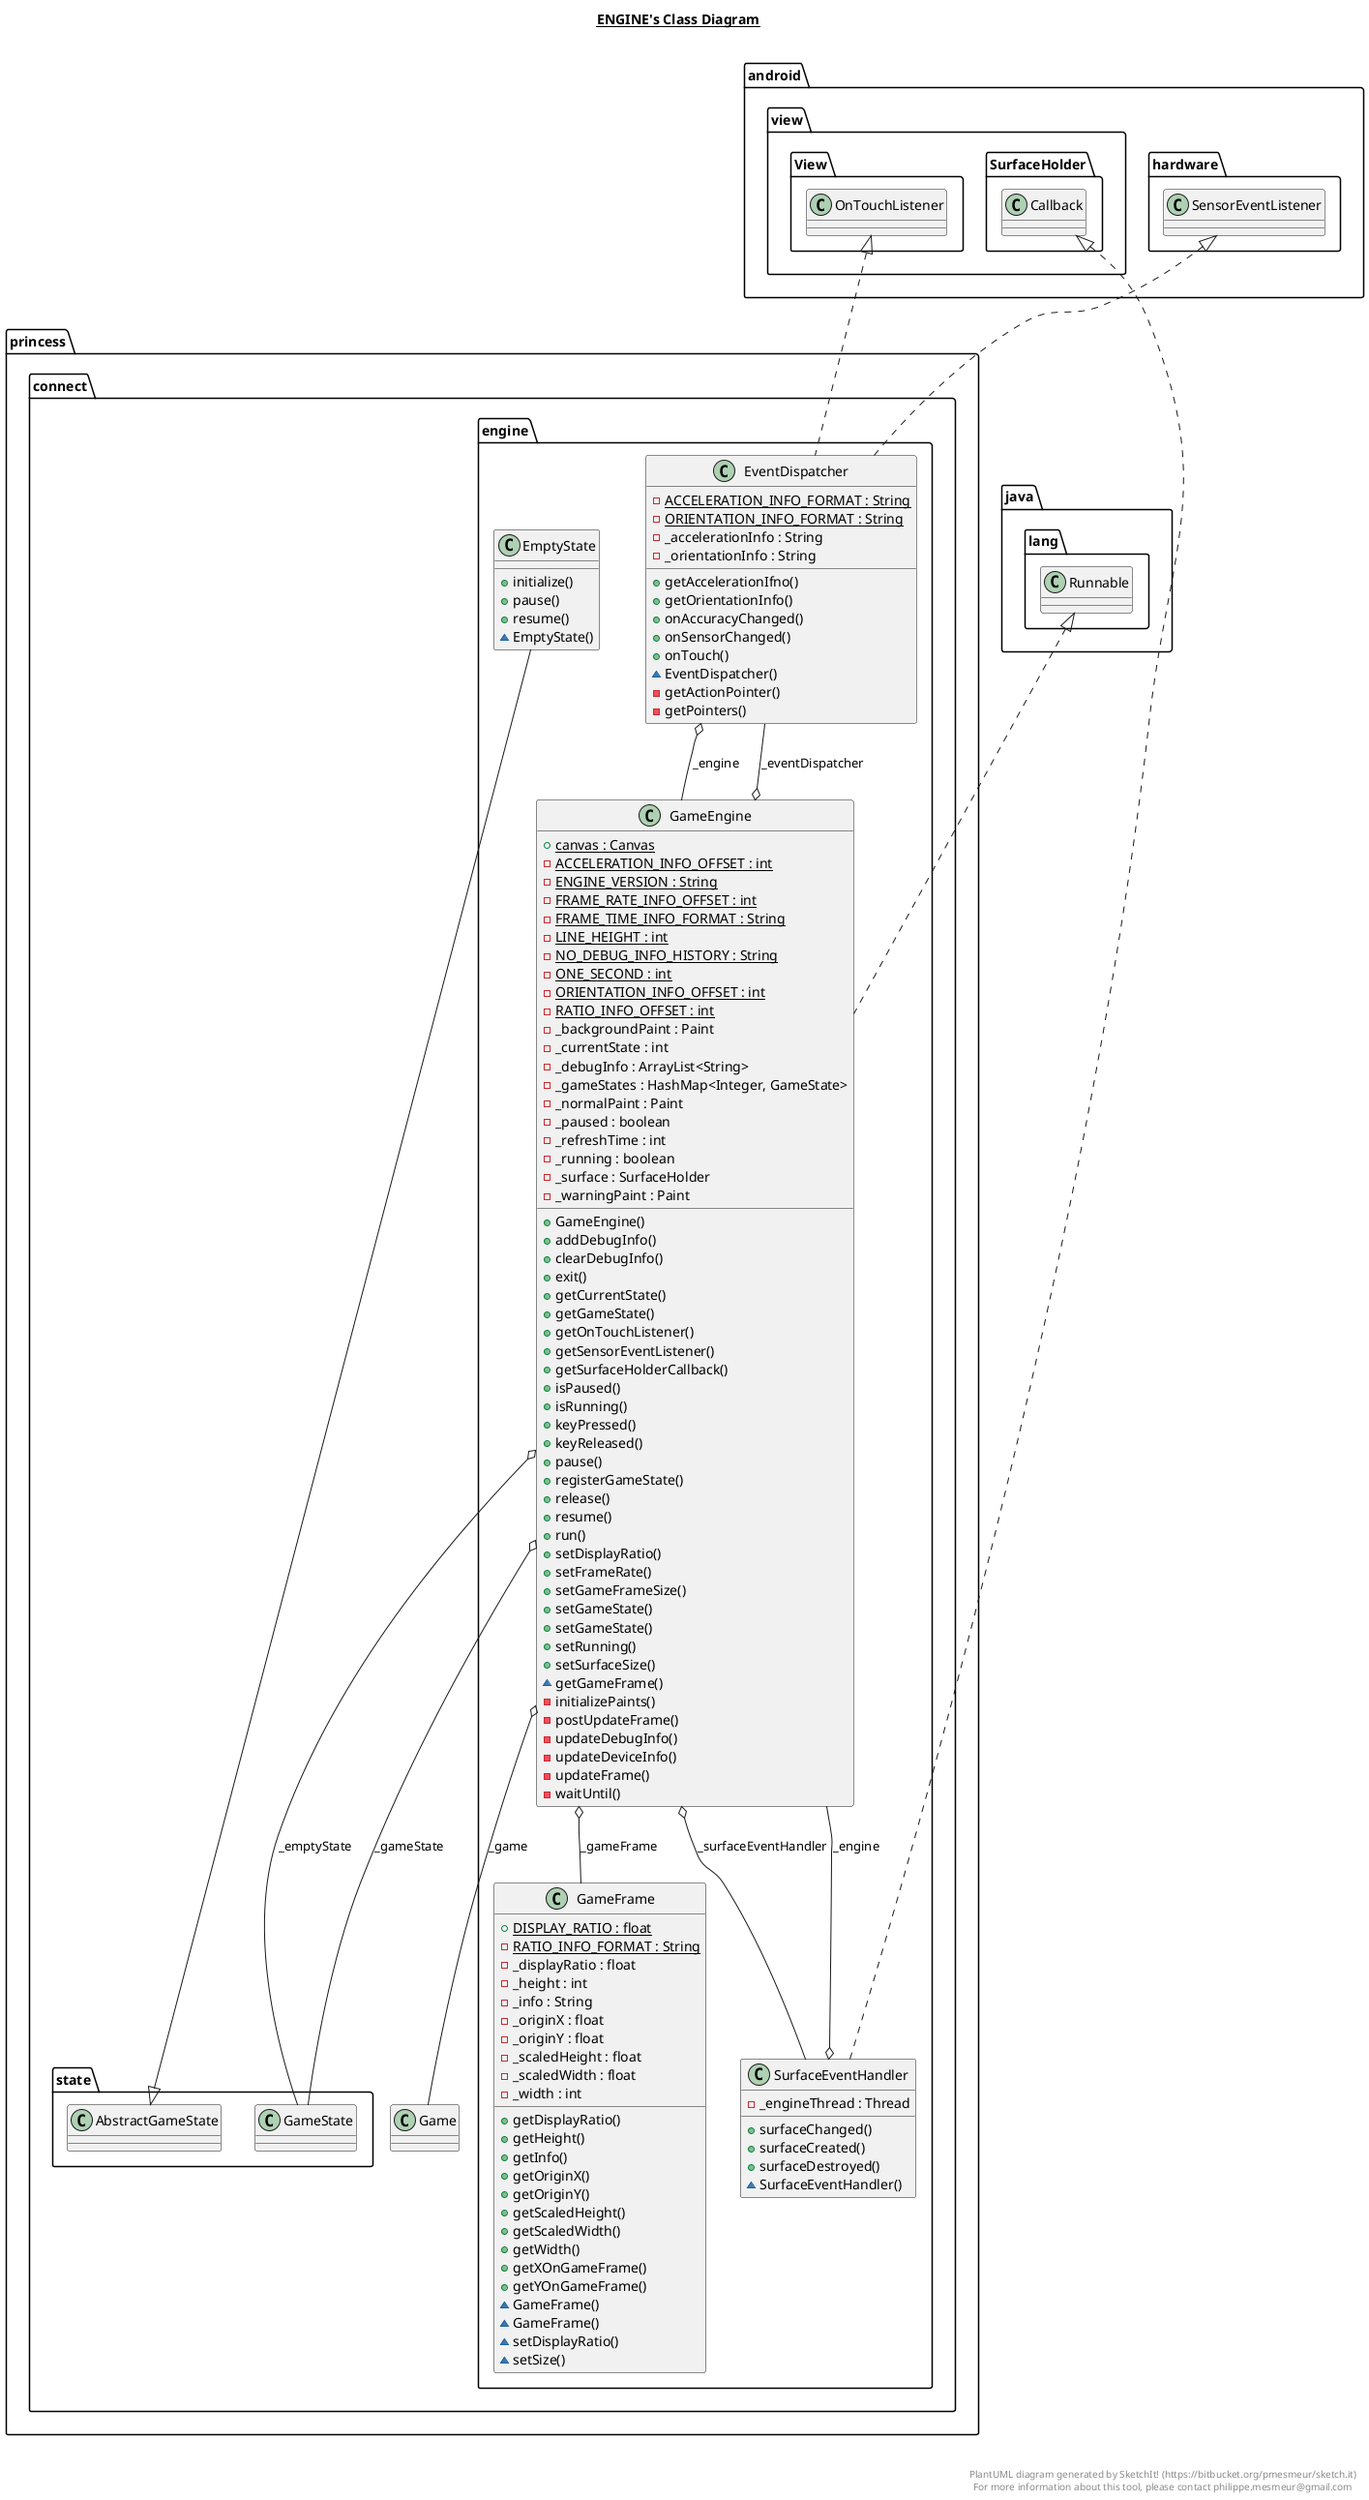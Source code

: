 @startuml

title __ENGINE's Class Diagram__\n

  namespace princess.connect {
    namespace engine {
      class princess.connect.engine.EmptyState {
          + initialize()
          + pause()
          + resume()
          ~ EmptyState()
      }
    }
  }
  

  namespace princess.connect {
    namespace engine {
      class princess.connect.engine.EventDispatcher {
          {static} - ACCELERATION_INFO_FORMAT : String
          {static} - ORIENTATION_INFO_FORMAT : String
          - _accelerationInfo : String
          - _orientationInfo : String
          + getAccelerationIfno()
          + getOrientationInfo()
          + onAccuracyChanged()
          + onSensorChanged()
          + onTouch()
          ~ EventDispatcher()
          - getActionPointer()
          - getPointers()
      }
    }
  }
  

  namespace princess.connect {
    namespace engine {
      class princess.connect.engine.GameEngine {
          {static} + canvas : Canvas
          {static} - ACCELERATION_INFO_OFFSET : int
          {static} - ENGINE_VERSION : String
          {static} - FRAME_RATE_INFO_OFFSET : int
          {static} - FRAME_TIME_INFO_FORMAT : String
          {static} - LINE_HEIGHT : int
          {static} - NO_DEBUG_INFO_HISTORY : String
          {static} - ONE_SECOND : int
          {static} - ORIENTATION_INFO_OFFSET : int
          {static} - RATIO_INFO_OFFSET : int
          - _backgroundPaint : Paint
          - _currentState : int
          - _debugInfo : ArrayList<String>
          - _gameStates : HashMap<Integer, GameState>
          - _normalPaint : Paint
          - _paused : boolean
          - _refreshTime : int
          - _running : boolean
          - _surface : SurfaceHolder
          - _warningPaint : Paint
          + GameEngine()
          + addDebugInfo()
          + clearDebugInfo()
          + exit()
          + getCurrentState()
          + getGameState()
          + getOnTouchListener()
          + getSensorEventListener()
          + getSurfaceHolderCallback()
          + isPaused()
          + isRunning()
          + keyPressed()
          + keyReleased()
          + pause()
          + registerGameState()
          + release()
          + resume()
          + run()
          + setDisplayRatio()
          + setFrameRate()
          + setGameFrameSize()
          + setGameState()
          + setGameState()
          + setRunning()
          + setSurfaceSize()
          ~ getGameFrame()
          - initializePaints()
          - postUpdateFrame()
          - updateDebugInfo()
          - updateDeviceInfo()
          - updateFrame()
          - waitUntil()
      }
    }
  }
  

  namespace princess.connect {
    namespace engine {
      class princess.connect.engine.GameFrame {
          {static} + DISPLAY_RATIO : float
          {static} - RATIO_INFO_FORMAT : String
          - _displayRatio : float
          - _height : int
          - _info : String
          - _originX : float
          - _originY : float
          - _scaledHeight : float
          - _scaledWidth : float
          - _width : int
          + getDisplayRatio()
          + getHeight()
          + getInfo()
          + getOriginX()
          + getOriginY()
          + getScaledHeight()
          + getScaledWidth()
          + getWidth()
          + getXOnGameFrame()
          + getYOnGameFrame()
          ~ GameFrame()
          ~ GameFrame()
          ~ setDisplayRatio()
          ~ setSize()
      }
    }
  }
  

  namespace princess.connect {
    namespace engine {
      class princess.connect.engine.SurfaceEventHandler {
          - _engineThread : Thread
          + surfaceChanged()
          + surfaceCreated()
          + surfaceDestroyed()
          ~ SurfaceEventHandler()
      }
    }
  }
  

  princess.connect.engine.EmptyState -up-|> princess.connect.state.AbstractGameState
  princess.connect.engine.EventDispatcher .up.|> android.hardware.SensorEventListener
  princess.connect.engine.EventDispatcher .up.|> android.view.View.OnTouchListener
  princess.connect.engine.EventDispatcher o-- princess.connect.engine.GameEngine : _engine
  princess.connect.engine.GameEngine .up.|> java.lang.Runnable
  princess.connect.engine.GameEngine o-- princess.connect.state.GameState : _emptyState
  princess.connect.engine.GameEngine o-- princess.connect.engine.EventDispatcher : _eventDispatcher
  princess.connect.engine.GameEngine o-- princess.connect.Game : _game
  princess.connect.engine.GameEngine o-- princess.connect.engine.GameFrame : _gameFrame
  princess.connect.engine.GameEngine o-- princess.connect.state.GameState : _gameState
  princess.connect.engine.GameEngine o-- princess.connect.engine.SurfaceEventHandler : _surfaceEventHandler
  princess.connect.engine.SurfaceEventHandler .up.|> android.view.SurfaceHolder.Callback
  princess.connect.engine.SurfaceEventHandler o-- princess.connect.engine.GameEngine : _engine


right footer


PlantUML diagram generated by SketchIt! (https://bitbucket.org/pmesmeur/sketch.it)
For more information about this tool, please contact philippe.mesmeur@gmail.com
endfooter

@enduml
